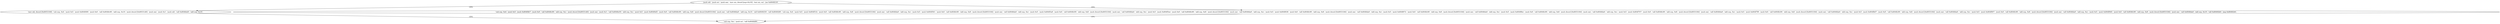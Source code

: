 digraph "func" {
"134516784" [label = "'push edi', 'push esi', 'push eax', 'mov esi, dword [esp+0x10]', 'test esi, esi', 'jne 0x8049218', " ]
"134517272" [label = "'mov edi, dword [0x8053168]', 'sub esp, 0x4', 'push 0x5', 'push 0x804f490', 'push 0x0', 'call 0x8048c90', 'add esp, 0x10', 'push dword [0x80531d0]', 'push eax', 'push 0x1', 'push edi', 'call 0x8048eb0', 'add esp, 0x10', " ]
"134516799" [label = "'sub esp, 0x4', 'push 0x5', 'push 0x804f4b7', 'push 0x0', 'call 0x8048c90', 'add esp, 0xc', 'push dword [0x80531d0]', 'push eax', 'push 0x1', 'call 0x8048e50', 'add esp, 0xc', 'push 0x5', 'push 0x804f4d5', 'push 0x0', 'call 0x8048c90', 'add esp, 0x8', 'push dword [0x8053184]', 'push eax', 'call 0x8048da0', 'add esp, 0x10', 'call 0x8049250', 'call 0x8049280', 'sub esp, 0x4', 'push 0x5', 'push 0x804f51b', 'push 0x0', 'call 0x8048c90', 'add esp, 0x8', 'push dword [0x8053184]', 'push eax', 'call 0x8048da0', 'add esp, 0xc', 'push 0x5', 'push 0x804f561', 'push 0x0', 'call 0x8048c90', 'add esp, 0x8', 'push dword [0x8053184]', 'push eax', 'call 0x8048da0', 'add esp, 0xc', 'push 0x5', 'push 0x804f5a8', 'push 0x0', 'call 0x8048c90', 'add esp, 0x8', 'push dword [0x8053184]', 'push eax', 'call 0x8048da0', 'add esp, 0xc', 'push 0x5', 'push 0x804f5ee', 'push 0x0', 'call 0x8048c90', 'add esp, 0x8', 'push dword [0x8053184]', 'push eax', 'call 0x8048da0', 'add esp, 0xc', 'push 0x5', 'push 0x804f638', 'push 0x0', 'call 0x8048c90', 'add esp, 0x8', 'push dword [0x8053184]', 'push eax', 'call 0x8048da0', 'add esp, 0xc', 'push 0x5', 'push 0x804f672', 'push 0x0', 'call 0x8048c90', 'add esp, 0x8', 'push dword [0x8053184]', 'push eax', 'call 0x8048da0', 'add esp, 0xc', 'push 0x5', 'push 0x804f6bc', 'push 0x0', 'call 0x8048c90', 'add esp, 0x8', 'push dword [0x8053184]', 'push eax', 'call 0x8048da0', 'add esp, 0xc', 'push 0x5', 'push 0x804f707', 'push 0x0', 'call 0x8048c90', 'add esp, 0x8', 'push dword [0x8053184]', 'push eax', 'call 0x8048da0', 'add esp, 0xc', 'push 0x5', 'push 0x804f7f9', 'push 0x0', 'call 0x8048c90', 'add esp, 0x8', 'push dword [0x8053184]', 'push eax', 'call 0x8048da0', 'add esp, 0xc', 'push 0x5', 'push 0x804f8d7', 'push 0x0', 'call 0x8048c90', 'add esp, 0x8', 'push dword [0x8053184]', 'push eax', 'call 0x8048da0', 'add esp, 0xc', 'push 0x5', 'push 0x804f907', 'push 0x0', 'call 0x8048c90', 'add esp, 0x8', 'push dword [0x8053184]', 'push eax', 'call 0x8048da0', 'add esp, 0xc', 'push 0x5', 'push 0x804f940', 'push 0x0', 'call 0x8048c90', 'add esp, 0x8', 'push dword [0x8053184]', 'push eax', 'call 0x8048da0', 'add esp, 0x10', 'call 0x80492b0', 'jmp 0x8049244', " ]
"134517316" [label = "'sub esp, 0xc', 'push esi', 'call 0x8048d90', " ]
"134516784" -> "134517272" [ label = "CFG" ]
"134516784" -> "134516799" [ label = "CFG" ]
"134517272" -> "134517316" [ label = "CFG" ]
"134516799" -> "134517316" [ label = "CFG" ]
}
